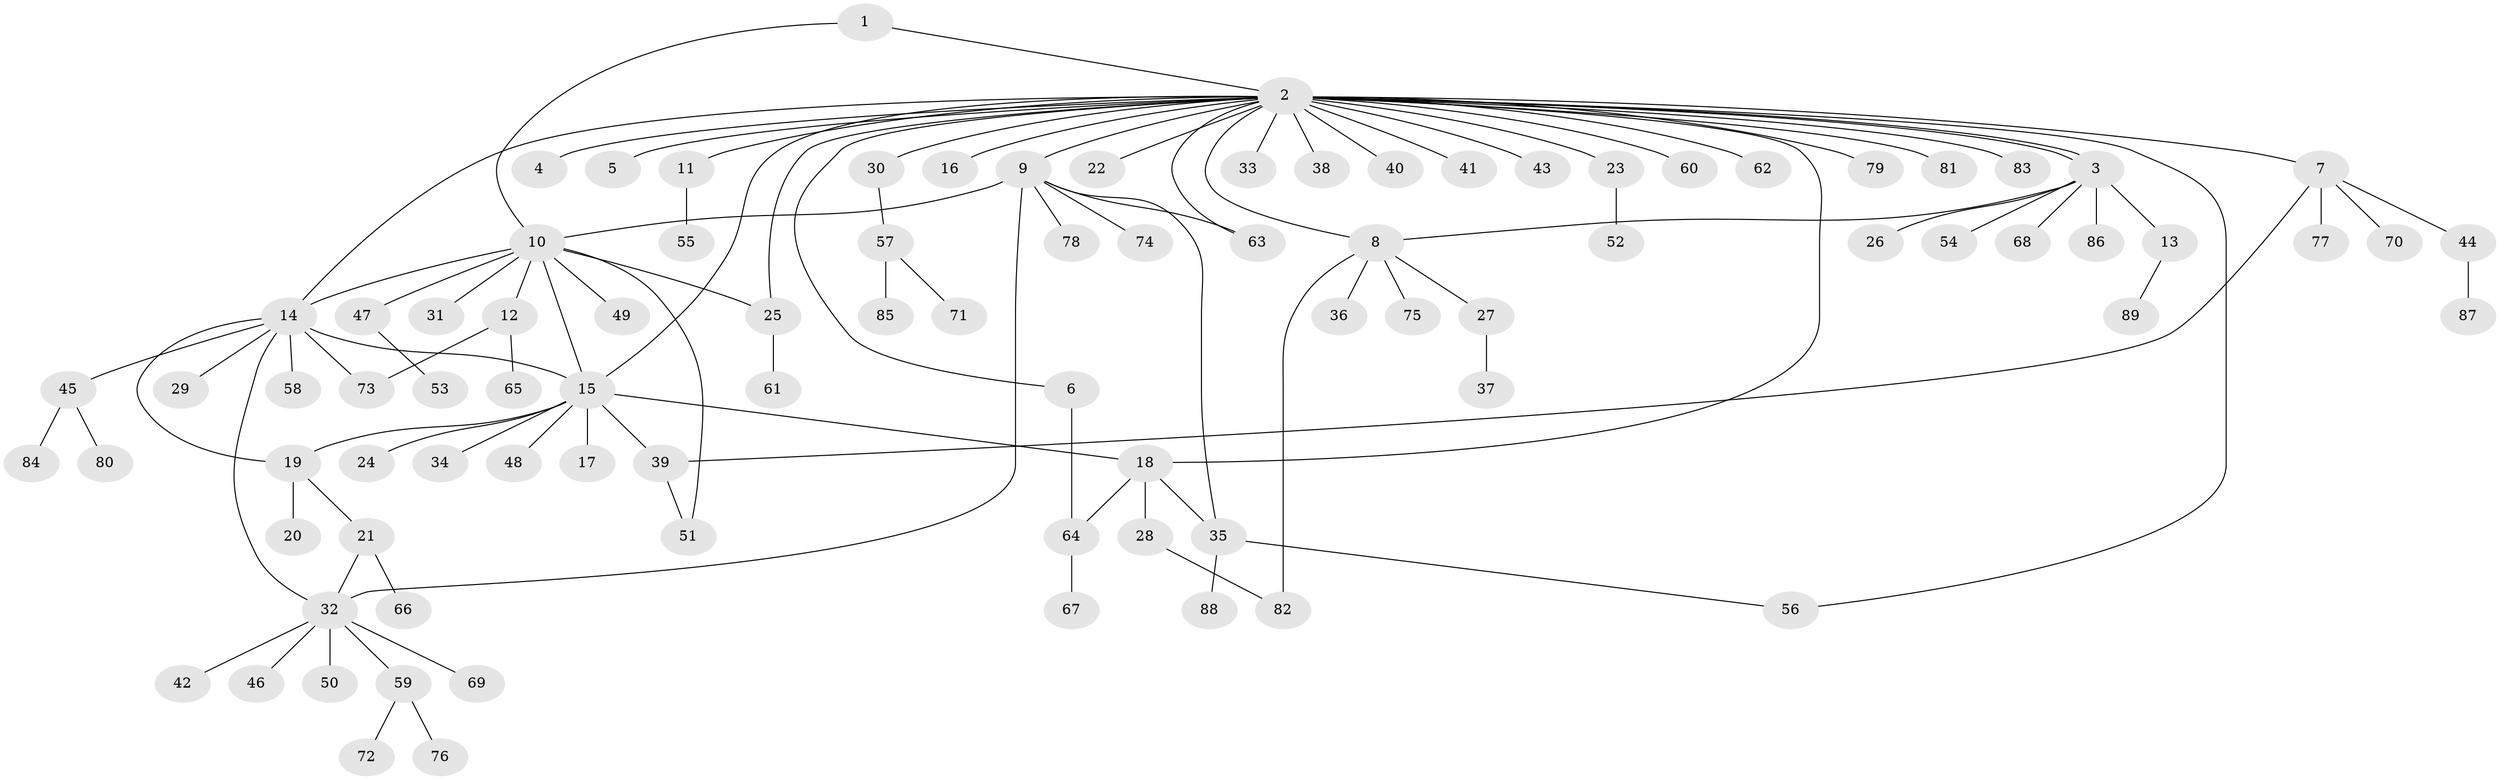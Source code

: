 // Generated by graph-tools (version 1.1) at 2025/49/03/09/25 03:49:55]
// undirected, 89 vertices, 107 edges
graph export_dot {
graph [start="1"]
  node [color=gray90,style=filled];
  1;
  2;
  3;
  4;
  5;
  6;
  7;
  8;
  9;
  10;
  11;
  12;
  13;
  14;
  15;
  16;
  17;
  18;
  19;
  20;
  21;
  22;
  23;
  24;
  25;
  26;
  27;
  28;
  29;
  30;
  31;
  32;
  33;
  34;
  35;
  36;
  37;
  38;
  39;
  40;
  41;
  42;
  43;
  44;
  45;
  46;
  47;
  48;
  49;
  50;
  51;
  52;
  53;
  54;
  55;
  56;
  57;
  58;
  59;
  60;
  61;
  62;
  63;
  64;
  65;
  66;
  67;
  68;
  69;
  70;
  71;
  72;
  73;
  74;
  75;
  76;
  77;
  78;
  79;
  80;
  81;
  82;
  83;
  84;
  85;
  86;
  87;
  88;
  89;
  1 -- 2;
  1 -- 10;
  2 -- 3;
  2 -- 3;
  2 -- 4;
  2 -- 5;
  2 -- 6;
  2 -- 7;
  2 -- 8;
  2 -- 9;
  2 -- 11;
  2 -- 14;
  2 -- 15;
  2 -- 16;
  2 -- 18;
  2 -- 22;
  2 -- 23;
  2 -- 25;
  2 -- 30;
  2 -- 33;
  2 -- 38;
  2 -- 40;
  2 -- 41;
  2 -- 43;
  2 -- 56;
  2 -- 60;
  2 -- 62;
  2 -- 63;
  2 -- 79;
  2 -- 81;
  2 -- 83;
  3 -- 8;
  3 -- 13;
  3 -- 26;
  3 -- 54;
  3 -- 68;
  3 -- 86;
  6 -- 64;
  7 -- 39;
  7 -- 44;
  7 -- 70;
  7 -- 77;
  8 -- 27;
  8 -- 36;
  8 -- 75;
  8 -- 82;
  9 -- 10;
  9 -- 32;
  9 -- 35;
  9 -- 63;
  9 -- 74;
  9 -- 78;
  10 -- 12;
  10 -- 14;
  10 -- 15;
  10 -- 25;
  10 -- 31;
  10 -- 47;
  10 -- 49;
  10 -- 51;
  11 -- 55;
  12 -- 65;
  12 -- 73;
  13 -- 89;
  14 -- 15;
  14 -- 19;
  14 -- 29;
  14 -- 32;
  14 -- 45;
  14 -- 58;
  14 -- 73;
  15 -- 17;
  15 -- 18;
  15 -- 19;
  15 -- 24;
  15 -- 34;
  15 -- 39;
  15 -- 48;
  18 -- 28;
  18 -- 35;
  18 -- 64;
  19 -- 20;
  19 -- 21;
  21 -- 32;
  21 -- 66;
  23 -- 52;
  25 -- 61;
  27 -- 37;
  28 -- 82;
  30 -- 57;
  32 -- 42;
  32 -- 46;
  32 -- 50;
  32 -- 59;
  32 -- 69;
  35 -- 56;
  35 -- 88;
  39 -- 51;
  44 -- 87;
  45 -- 80;
  45 -- 84;
  47 -- 53;
  57 -- 71;
  57 -- 85;
  59 -- 72;
  59 -- 76;
  64 -- 67;
}
